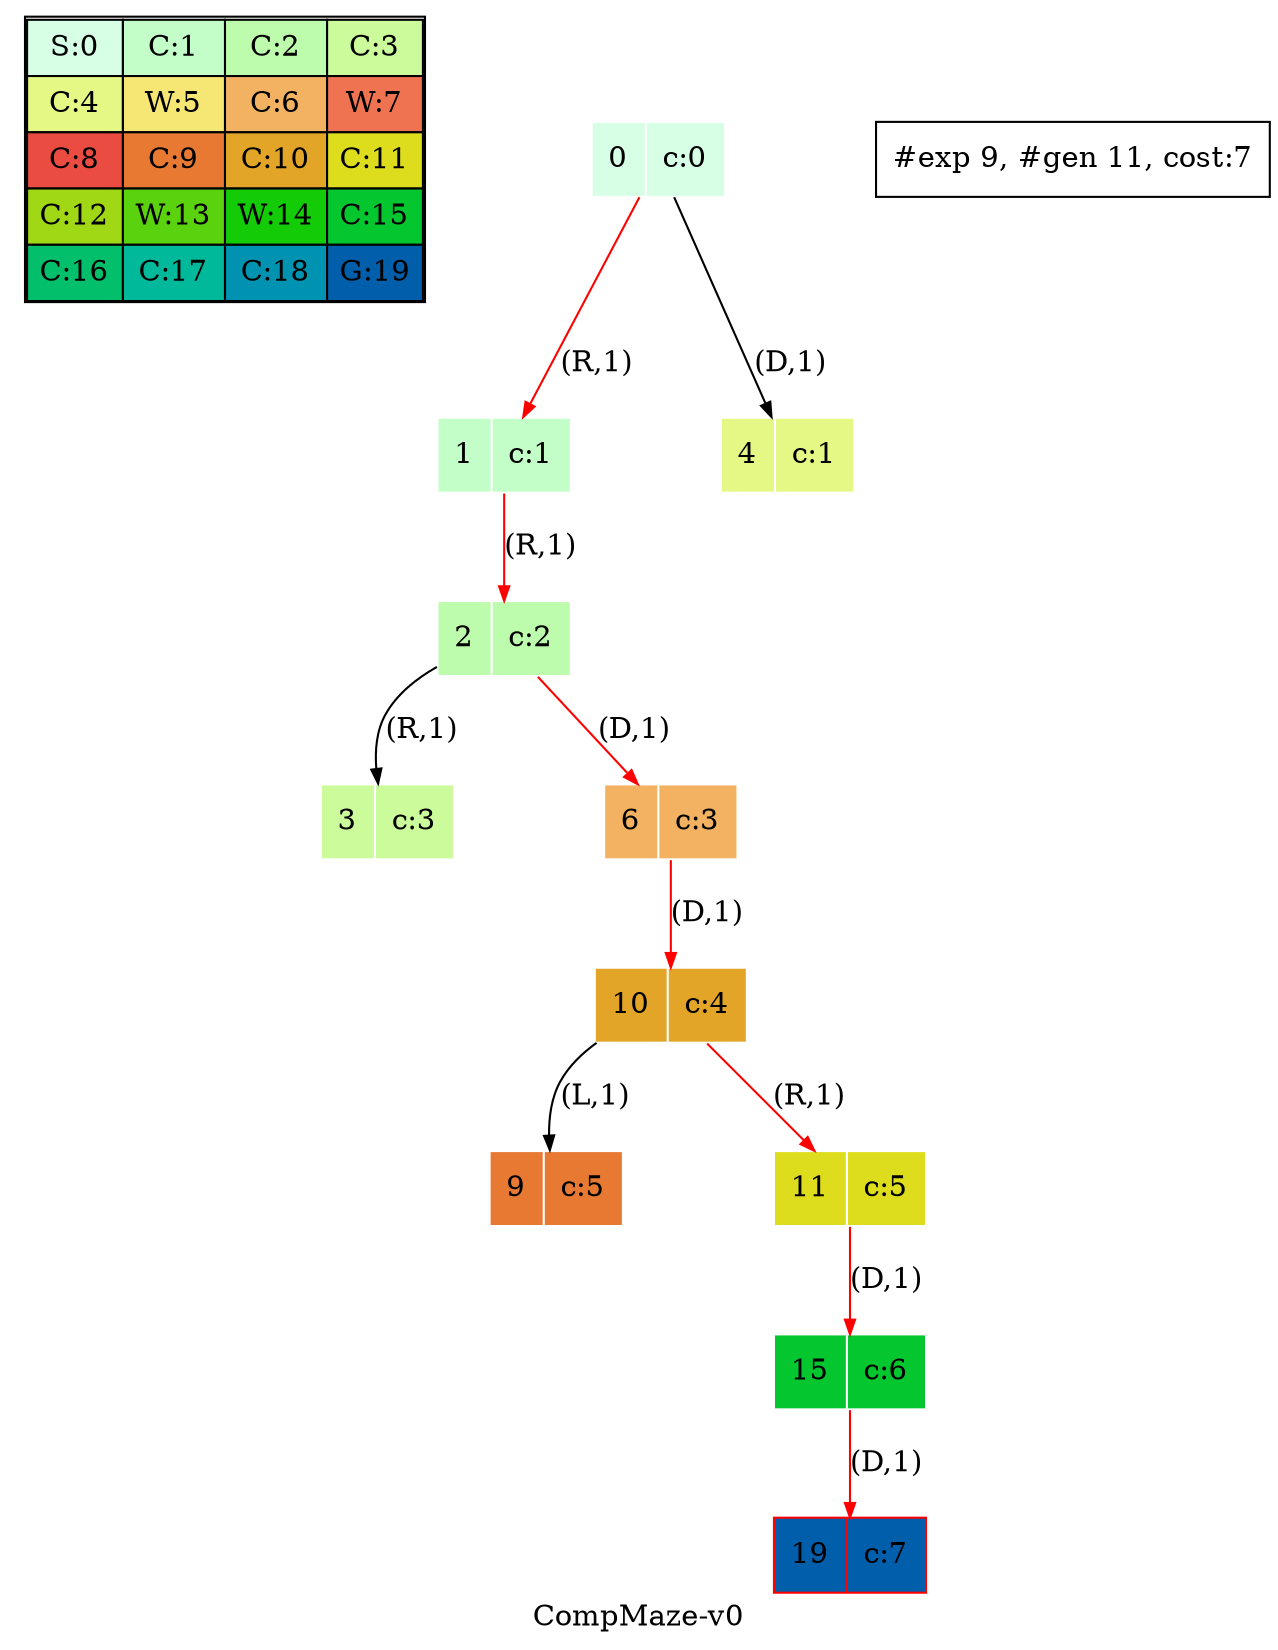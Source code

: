 digraph CompMaze { label="CompMaze-v0"
subgraph MAP {label=Map;map [shape=plaintext label=<<table border="1" cellpadding="5" cellspacing="0" cellborder="1"><tr><td bgcolor="0.39803922 0.15947579 0.99679532 1.        ">S:0</td><td bgcolor="0.35098039 0.23194764 0.99315867 1.        ">C:1</td><td bgcolor="0.29607843 0.31486959 0.98720184 1.        ">C:2</td><td bgcolor="0.24901961 0.38410575 0.98063477 1.        ">C:3</td></tr><tr><td bgcolor="0.19411765 0.46220388 0.97128103 1.        ">C:4</td><td bgcolor="0.14705882 0.52643216 0.96182564 1.        ">W:5</td><td bgcolor="0.09215686 0.59770746 0.94913494 1.        ">C:6</td><td bgcolor="0.0372549  0.66454018 0.93467977 1.        ">W:7</td></tr><tr><td bgcolor="0.00980392 0.71791192 0.92090552 1.        ">C:8</td><td bgcolor="0.06470588 0.77520398 0.9032472  1.        ">C:9</td><td bgcolor="0.11176471 0.81974048 0.88677369 1.        ">C:10</td><td bgcolor="0.16666667 0.8660254  0.8660254  1.        ">C:11</td></tr><tr><td bgcolor="0.21372549 0.9005867  0.84695821 1.        ">C:12</td><td bgcolor="0.26862745 0.93467977 0.82325295 1.        ">W:13</td><td bgcolor="0.32352941 0.96182564 0.79801723 1.        ">W:14</td><td bgcolor="0.37058824 0.97940977 0.77520398 1.        ">C:15</td></tr><tr><td bgcolor="0.4254902  0.99315867 0.74725253 1.        ">C:16</td><td bgcolor="0.47254902 0.99907048 0.72218645 1.        ">C:17</td><td bgcolor="0.52745098 0.99907048 0.69169844 1.        ">C:18</td><td bgcolor="0.5745098  0.99315867 0.66454018 1.        ">G:19</td></tr></table>>]} 
nodesep=1 ranksep=0.5 node [shape=record] edge [arrowsize=0.7] 
"0_0" [label="<f0>0 |<f1> c:0" style=filled color=white fillcolor="0.39803922 0.15947579 0.99679532 1.        "]
"0_0.1-1" [label="<f0>1 |<f1> c:1" style=filled color=white fillcolor="0.35098039 0.23194764 0.99315867 1.        "] "0_0" -> "0_0.1-1" [label="(R,1)" color=red ];  
"0_0.4-3" [label="<f0>4 |<f1> c:1" style=filled color=white fillcolor="0.19411765 0.46220388 0.97128103 1.        "] "0_0" -> "0_0.4-3" [label="(D,1)" ]; 
"0_0.1.2-1" [label="<f0>2 |<f1> c:2" style=filled color=white fillcolor="0.29607843 0.31486959 0.98720184 1.        "] "0_0.1-1" -> "0_0.1.2-1" [label="(R,1)" color=red ];  
"0_0.1.2.3-1" [label="<f0>3 |<f1> c:3" style=filled color=white fillcolor="0.24901961 0.38410575 0.98063477 1.        "] "0_0.1.2-1" -> "0_0.1.2.3-1" [label="(R,1)" ]; 
"0_0.1.2.6-3" [label="<f0>6 |<f1> c:3" style=filled color=white fillcolor="0.09215686 0.59770746 0.94913494 1.        "] "0_0.1.2-1" -> "0_0.1.2.6-3" [label="(D,1)" color=red ];  
"0_0.1.2.6.10-3" [label="<f0>10 |<f1> c:4" style=filled color=white fillcolor="0.11176471 0.81974048 0.88677369 1.        "] "0_0.1.2.6-3" -> "0_0.1.2.6.10-3" [label="(D,1)" color=red ];  
"0_0.1.2.6.10.9-0" [label="<f0>9 |<f1> c:5" style=filled color=white fillcolor="0.06470588 0.77520398 0.9032472  1.        "] "0_0.1.2.6.10-3" -> "0_0.1.2.6.10.9-0" [label="(L,1)" ]; 
"0_0.1.2.6.10.11-1" [label="<f0>11 |<f1> c:5" style=filled color=white fillcolor="0.16666667 0.8660254  0.8660254  1.        "] "0_0.1.2.6.10-3" -> "0_0.1.2.6.10.11-1" [label="(R,1)" color=red ];  
"0_0.1.2.6.10.11.15-3" [label="<f0>15 |<f1> c:6" style=filled color=white fillcolor="0.37058824 0.97940977 0.77520398 1.        "] "0_0.1.2.6.10.11-1" -> "0_0.1.2.6.10.11.15-3" [label="(D,1)" color=red ];  
"0_0.1.2.6.10.11.15.19-3" [label="<f0>19 |<f1> c:7" style=filled color=red fillcolor="0.5745098  0.99315867 0.66454018 1.        "] "0_0.1.2.6.10.11.15-3" -> "0_0.1.2.6.10.11.15.19-3" [label="(D,1)" color=red ];  
 "#exp 9, #gen 11, cost:7" [ shape=box ];
}
